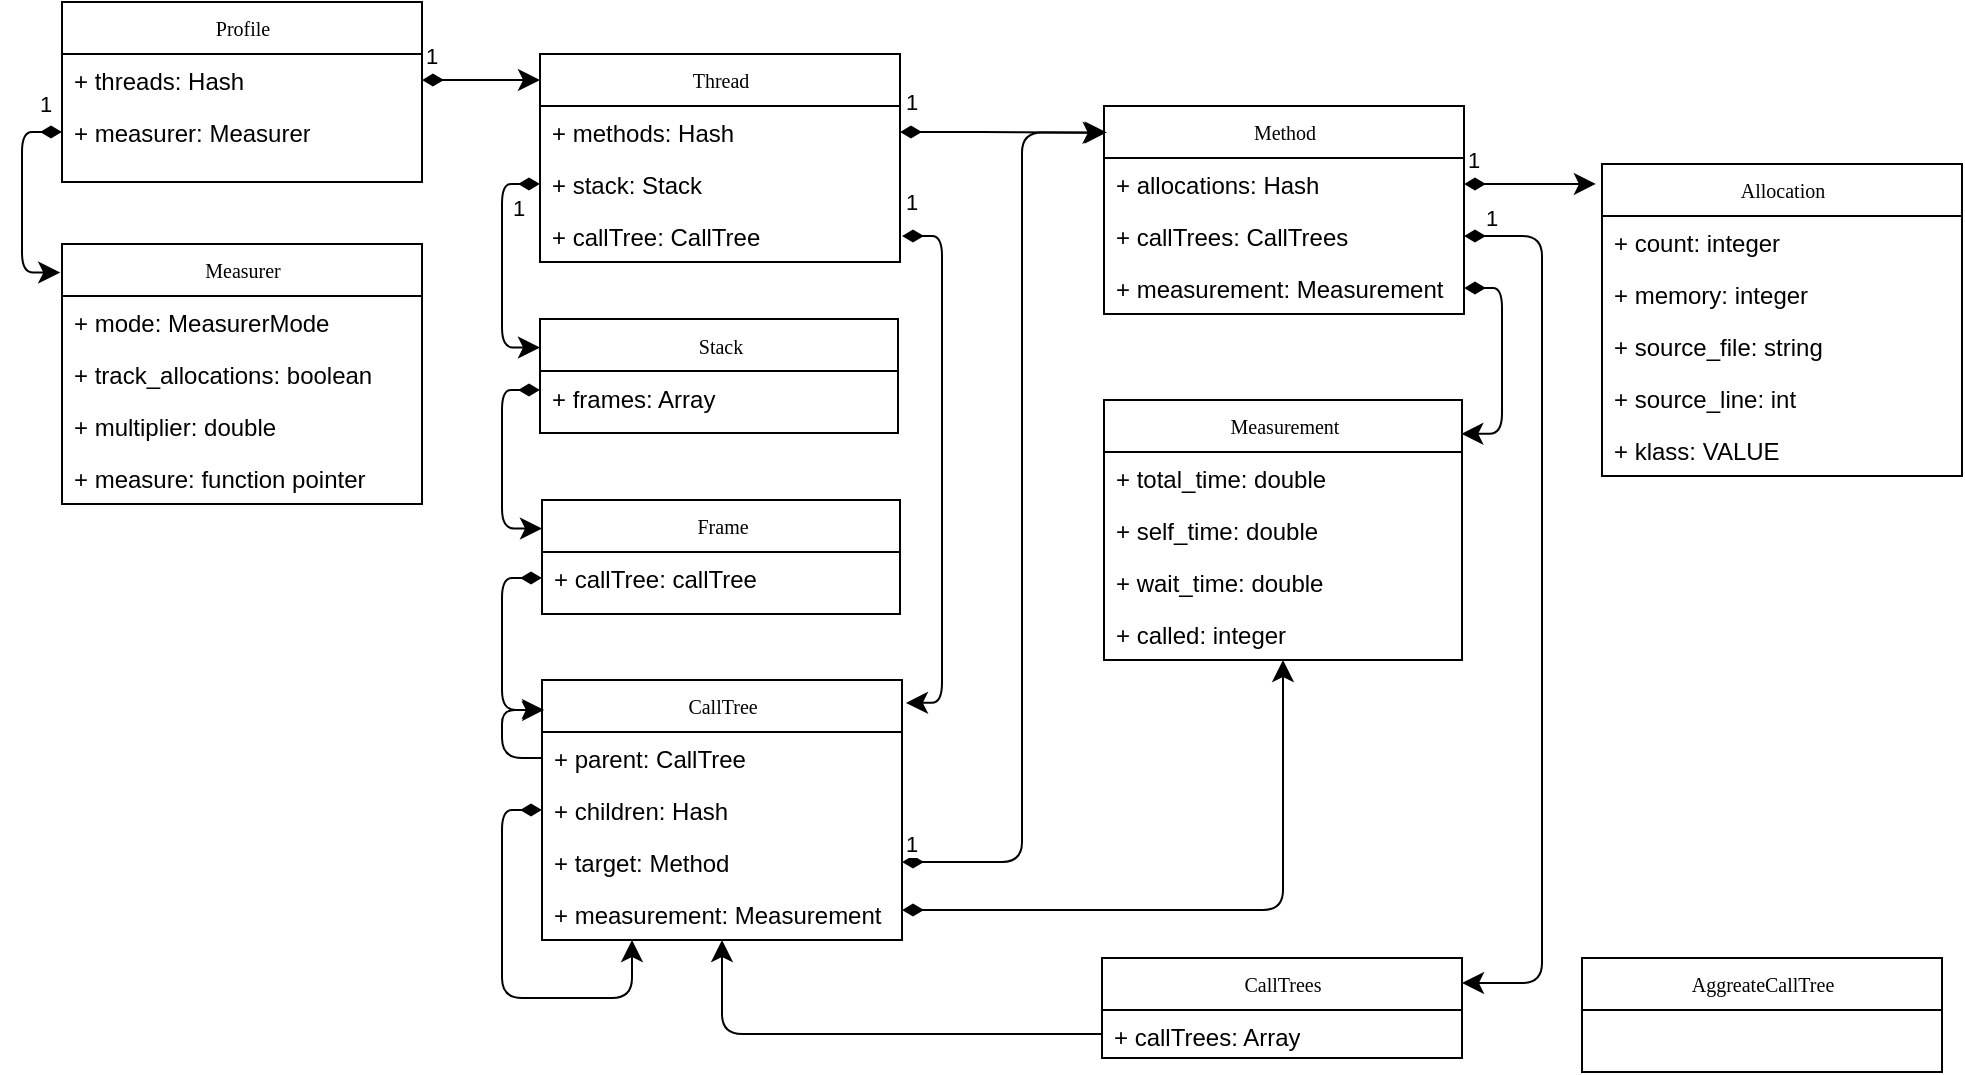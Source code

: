 <mxfile version="20.6.2" type="device"><diagram name="Page-1" id="c4acf3e9-155e-7222-9cf6-157b1a14988f"><mxGraphModel dx="942" dy="640" grid="1" gridSize="10" guides="1" tooltips="1" connect="1" arrows="1" fold="1" page="1" pageScale="1" pageWidth="850" pageHeight="1100" background="#ffffff" math="0" shadow="0"><root><mxCell id="0"/><mxCell id="1" parent="0"/><mxCell id="17acba5748e5396b-20" value="Profile" style="swimlane;html=1;fontStyle=0;childLayout=stackLayout;horizontal=1;startSize=26;fillColor=none;horizontalStack=0;resizeParent=1;resizeLast=0;collapsible=1;marginBottom=0;swimlaneFillColor=#ffffff;rounded=0;shadow=0;comic=0;labelBackgroundColor=none;strokeWidth=1;fontFamily=Verdana;fontSize=10;align=center;" parent="1" vertex="1"><mxGeometry x="40" y="41" width="180" height="90" as="geometry"/></mxCell><mxCell id="17acba5748e5396b-21" value="+ threads: Hash" style="text;html=1;strokeColor=none;fillColor=none;align=left;verticalAlign=top;spacingLeft=4;spacingRight=4;whiteSpace=wrap;overflow=hidden;rotatable=0;points=[[0,0.5],[1,0.5]];portConstraint=eastwest;" parent="17acba5748e5396b-20" vertex="1"><mxGeometry y="26" width="180" height="26" as="geometry"/></mxCell><mxCell id="mVA9XJMFYC89cOwcYaEj-50" value="+ measurer: Measurer" style="text;html=1;strokeColor=none;fillColor=none;align=left;verticalAlign=top;spacingLeft=4;spacingRight=4;whiteSpace=wrap;overflow=hidden;rotatable=0;points=[[0,0.5],[1,0.5]];portConstraint=eastwest;" parent="17acba5748e5396b-20" vertex="1"><mxGeometry y="52" width="180" height="26" as="geometry"/></mxCell><mxCell id="17acba5748e5396b-30" value="Thread" style="swimlane;html=1;fontStyle=0;childLayout=stackLayout;horizontal=1;startSize=26;fillColor=none;horizontalStack=0;resizeParent=1;resizeLast=0;collapsible=1;marginBottom=0;swimlaneFillColor=#ffffff;rounded=0;shadow=0;comic=0;labelBackgroundColor=none;strokeWidth=1;fontFamily=Verdana;fontSize=10;align=center;" parent="1" vertex="1"><mxGeometry x="279" y="67" width="180" height="104" as="geometry"/></mxCell><mxCell id="17acba5748e5396b-31" value="+ methods: Hash" style="text;html=1;strokeColor=none;fillColor=none;align=left;verticalAlign=top;spacingLeft=4;spacingRight=4;whiteSpace=wrap;overflow=hidden;rotatable=0;points=[[0,0.5],[1,0.5]];portConstraint=eastwest;" parent="17acba5748e5396b-30" vertex="1"><mxGeometry y="26" width="180" height="26" as="geometry"/></mxCell><mxCell id="BQS2512XK3jRGtkCB4iw-7" value="+ stack: Stack" style="text;html=1;strokeColor=none;fillColor=none;align=left;verticalAlign=top;spacingLeft=4;spacingRight=4;whiteSpace=wrap;overflow=hidden;rotatable=0;points=[[0,0.5],[1,0.5]];portConstraint=eastwest;" vertex="1" parent="17acba5748e5396b-30"><mxGeometry y="52" width="180" height="26" as="geometry"/></mxCell><mxCell id="17acba5748e5396b-32" value="+ callTree: CallTree&lt;br&gt;" style="text;html=1;strokeColor=none;fillColor=none;align=left;verticalAlign=top;spacingLeft=4;spacingRight=4;whiteSpace=wrap;overflow=hidden;rotatable=0;points=[[0,0.5],[1,0.5]];portConstraint=eastwest;" parent="17acba5748e5396b-30" vertex="1"><mxGeometry y="78" width="180" height="26" as="geometry"/></mxCell><mxCell id="mVA9XJMFYC89cOwcYaEj-3" value="Method" style="swimlane;html=1;fontStyle=0;childLayout=stackLayout;horizontal=1;startSize=26;fillColor=none;horizontalStack=0;resizeParent=1;resizeLast=0;collapsible=1;marginBottom=0;swimlaneFillColor=#ffffff;rounded=0;shadow=0;comic=0;labelBackgroundColor=none;strokeWidth=1;fontFamily=Verdana;fontSize=10;align=center;" parent="1" vertex="1"><mxGeometry x="561" y="93" width="180" height="104" as="geometry"/></mxCell><mxCell id="mVA9XJMFYC89cOwcYaEj-6" value="+ allocations: Hash" style="text;html=1;strokeColor=none;fillColor=none;align=left;verticalAlign=top;spacingLeft=4;spacingRight=4;whiteSpace=wrap;overflow=hidden;rotatable=0;points=[[0,0.5],[1,0.5]];portConstraint=eastwest;" parent="mVA9XJMFYC89cOwcYaEj-3" vertex="1"><mxGeometry y="26" width="180" height="26" as="geometry"/></mxCell><mxCell id="mVA9XJMFYC89cOwcYaEj-4" value="+ callTrees: CallTrees" style="text;html=1;strokeColor=none;fillColor=none;align=left;verticalAlign=top;spacingLeft=4;spacingRight=4;whiteSpace=wrap;overflow=hidden;rotatable=0;points=[[0,0.5],[1,0.5]];portConstraint=eastwest;" parent="mVA9XJMFYC89cOwcYaEj-3" vertex="1"><mxGeometry y="52" width="180" height="26" as="geometry"/></mxCell><mxCell id="mVA9XJMFYC89cOwcYaEj-5" value="+ measurement: Measurement" style="text;html=1;strokeColor=none;fillColor=none;align=left;verticalAlign=top;spacingLeft=4;spacingRight=4;whiteSpace=wrap;overflow=hidden;rotatable=0;points=[[0,0.5],[1,0.5]];portConstraint=eastwest;" parent="mVA9XJMFYC89cOwcYaEj-3" vertex="1"><mxGeometry y="78" width="180" height="26" as="geometry"/></mxCell><object label="CallTree" Test="" id="mVA9XJMFYC89cOwcYaEj-8"><mxCell style="swimlane;html=1;fontStyle=0;childLayout=stackLayout;horizontal=1;startSize=26;fillColor=none;horizontalStack=0;resizeParent=1;resizeLast=0;collapsible=1;marginBottom=0;swimlaneFillColor=#ffffff;rounded=0;shadow=0;comic=0;labelBackgroundColor=none;strokeWidth=1;fontFamily=Verdana;fontSize=10;align=center;" parent="1" vertex="1"><mxGeometry x="280" y="380" width="180" height="130" as="geometry"><mxRectangle x="210" y="220" width="70" height="26" as="alternateBounds"/></mxGeometry></mxCell></object><mxCell id="mVA9XJMFYC89cOwcYaEj-60" style="edgeStyle=orthogonalEdgeStyle;rounded=1;orthogonalLoop=1;jettySize=auto;html=1;exitX=0;exitY=0.5;exitDx=0;exitDy=0;entryX=-0.006;entryY=0.115;entryDx=0;entryDy=0;entryPerimeter=0;" parent="mVA9XJMFYC89cOwcYaEj-8" source="mVA9XJMFYC89cOwcYaEj-9" target="mVA9XJMFYC89cOwcYaEj-8" edge="1"><mxGeometry relative="1" as="geometry"><Array as="points"><mxPoint x="-20" y="39"/><mxPoint x="-20" y="15"/></Array><mxPoint x="-48" as="targetPoint"/></mxGeometry></mxCell><mxCell id="mVA9XJMFYC89cOwcYaEj-9" value="+ parent: CallTree&lt;br&gt;" style="text;html=1;strokeColor=none;fillColor=none;align=left;verticalAlign=top;spacingLeft=4;spacingRight=4;whiteSpace=wrap;overflow=hidden;rotatable=0;points=[[0,0.5],[1,0.5]];portConstraint=eastwest;" parent="mVA9XJMFYC89cOwcYaEj-8" vertex="1"><mxGeometry y="26" width="180" height="26" as="geometry"/></mxCell><mxCell id="mVA9XJMFYC89cOwcYaEj-10" value="+ children: Hash" style="text;html=1;strokeColor=none;fillColor=none;align=left;verticalAlign=top;spacingLeft=4;spacingRight=4;whiteSpace=wrap;overflow=hidden;rotatable=0;points=[[0,0.5],[1,0.5]];portConstraint=eastwest;" parent="mVA9XJMFYC89cOwcYaEj-8" vertex="1"><mxGeometry y="52" width="180" height="26" as="geometry"/></mxCell><mxCell id="mVA9XJMFYC89cOwcYaEj-42" value="+ target: Method" style="text;html=1;strokeColor=none;fillColor=none;align=left;verticalAlign=top;spacingLeft=4;spacingRight=4;whiteSpace=wrap;overflow=hidden;rotatable=0;points=[[0,0.5],[1,0.5]];portConstraint=eastwest;" parent="mVA9XJMFYC89cOwcYaEj-8" vertex="1"><mxGeometry y="78" width="180" height="26" as="geometry"/></mxCell><mxCell id="BQS2512XK3jRGtkCB4iw-5" style="edgeStyle=orthogonalEdgeStyle;rounded=1;orthogonalLoop=1;jettySize=auto;html=1;entryX=0.25;entryY=1;entryDx=0;entryDy=0;startArrow=diamondThin;startFill=1;endArrow=classic;endFill=1;startSize=8;endSize=8;exitX=0;exitY=0.5;exitDx=0;exitDy=0;" edge="1" parent="mVA9XJMFYC89cOwcYaEj-8" source="mVA9XJMFYC89cOwcYaEj-10" target="mVA9XJMFYC89cOwcYaEj-8"><mxGeometry relative="1" as="geometry"><Array as="points"><mxPoint x="-20" y="65"/><mxPoint x="-20" y="159"/><mxPoint x="45" y="159"/></Array></mxGeometry></mxCell><mxCell id="mVA9XJMFYC89cOwcYaEj-11" value="+ measurement: Measurement" style="text;html=1;strokeColor=none;fillColor=none;align=left;verticalAlign=top;spacingLeft=4;spacingRight=4;whiteSpace=wrap;overflow=hidden;rotatable=0;points=[[0,0.5],[1,0.5]];portConstraint=eastwest;" parent="mVA9XJMFYC89cOwcYaEj-8" vertex="1"><mxGeometry y="104" width="180" height="22" as="geometry"/></mxCell><mxCell id="mVA9XJMFYC89cOwcYaEj-19" value="1" style="endArrow=classic;html=1;endSize=8;startArrow=diamondThin;startSize=8;startFill=1;edgeStyle=orthogonalEdgeStyle;align=left;verticalAlign=bottom;entryX=1.011;entryY=0.088;entryDx=0;entryDy=0;endFill=1;entryPerimeter=0;" parent="1" target="mVA9XJMFYC89cOwcYaEj-8" edge="1"><mxGeometry x="-1" y="8" relative="1" as="geometry"><mxPoint x="460" y="158" as="sourcePoint"/><mxPoint x="305" y="191" as="targetPoint"/><Array as="points"><mxPoint x="480" y="158"/><mxPoint x="480" y="391"/></Array><mxPoint as="offset"/></mxGeometry></mxCell><mxCell id="mVA9XJMFYC89cOwcYaEj-23" value="CallTrees" style="swimlane;html=1;fontStyle=0;childLayout=stackLayout;horizontal=1;startSize=26;fillColor=none;horizontalStack=0;resizeParent=1;resizeLast=0;collapsible=1;marginBottom=0;swimlaneFillColor=#ffffff;rounded=0;shadow=0;comic=0;labelBackgroundColor=none;strokeWidth=1;fontFamily=Verdana;fontSize=10;align=center;" parent="1" vertex="1"><mxGeometry x="560" y="519" width="180" height="50" as="geometry"/></mxCell><mxCell id="mVA9XJMFYC89cOwcYaEj-24" value="+ callTrees: Array" style="text;html=1;strokeColor=none;fillColor=none;align=left;verticalAlign=top;spacingLeft=4;spacingRight=4;whiteSpace=wrap;overflow=hidden;rotatable=0;points=[[0,0.5],[1,0.5]];portConstraint=eastwest;" parent="mVA9XJMFYC89cOwcYaEj-23" vertex="1"><mxGeometry y="26" width="180" height="24" as="geometry"/></mxCell><mxCell id="mVA9XJMFYC89cOwcYaEj-36" value="1" style="endArrow=classic;html=1;endSize=8;startArrow=diamondThin;startSize=8;startFill=1;edgeStyle=orthogonalEdgeStyle;align=left;verticalAlign=bottom;exitX=1;exitY=0.5;exitDx=0;exitDy=0;entryX=0;entryY=0.125;entryDx=0;entryDy=0;endFill=1;entryPerimeter=0;" parent="1" source="17acba5748e5396b-21" target="17acba5748e5396b-30" edge="1"><mxGeometry x="-1" y="3" relative="1" as="geometry"><mxPoint x="195" y="491" as="sourcePoint"/><mxPoint x="355" y="491" as="targetPoint"/></mxGeometry></mxCell><mxCell id="mVA9XJMFYC89cOwcYaEj-37" value="1" style="endArrow=classic;html=1;endSize=8;startArrow=diamondThin;startSize=8;startFill=1;edgeStyle=orthogonalEdgeStyle;align=left;verticalAlign=bottom;exitX=1;exitY=0.5;exitDx=0;exitDy=0;entryX=0.002;entryY=0.129;entryDx=0;entryDy=0;entryPerimeter=0;endFill=1;" parent="1" source="17acba5748e5396b-31" target="mVA9XJMFYC89cOwcYaEj-3" edge="1"><mxGeometry x="-0.981" y="6" relative="1" as="geometry"><mxPoint x="235" y="431" as="sourcePoint"/><mxPoint x="395" y="431" as="targetPoint"/><mxPoint as="offset"/></mxGeometry></mxCell><mxCell id="mVA9XJMFYC89cOwcYaEj-45" style="edgeStyle=orthogonalEdgeStyle;rounded=1;orthogonalLoop=1;jettySize=auto;html=1;exitX=0;exitY=0.5;exitDx=0;exitDy=0;entryX=0.5;entryY=1;entryDx=0;entryDy=0;endArrow=classic;endFill=1;endSize=8;startSize=8;" parent="1" source="mVA9XJMFYC89cOwcYaEj-24" target="mVA9XJMFYC89cOwcYaEj-8" edge="1"><mxGeometry relative="1" as="geometry"><Array as="points"><mxPoint x="370" y="557"/></Array><mxPoint x="373" y="454" as="targetPoint"/></mxGeometry></mxCell><mxCell id="mVA9XJMFYC89cOwcYaEj-46" style="edgeStyle=orthogonalEdgeStyle;rounded=1;orthogonalLoop=1;jettySize=auto;html=1;entryX=0.998;entryY=0.13;entryDx=0;entryDy=0;endSize=8;startSize=8;startArrow=diamondThin;startFill=1;entryPerimeter=0;exitX=1;exitY=0.5;exitDx=0;exitDy=0;" parent="1" source="mVA9XJMFYC89cOwcYaEj-5" target="mVA9XJMFYC89cOwcYaEj-27" edge="1"><mxGeometry relative="1" as="geometry"><mxPoint x="665" y="461" as="targetPoint"/><Array as="points"><mxPoint x="760" y="184"/><mxPoint x="760" y="257"/></Array><mxPoint x="750" y="183" as="sourcePoint"/></mxGeometry></mxCell><mxCell id="mVA9XJMFYC89cOwcYaEj-47" value="Measurer" style="swimlane;html=1;fontStyle=0;childLayout=stackLayout;horizontal=1;startSize=26;fillColor=none;horizontalStack=0;resizeParent=1;resizeLast=0;collapsible=1;marginBottom=0;swimlaneFillColor=#ffffff;rounded=0;shadow=0;comic=0;labelBackgroundColor=none;strokeWidth=1;fontFamily=Verdana;fontSize=10;align=center;" parent="1" vertex="1"><mxGeometry x="40" y="162" width="180" height="130" as="geometry"/></mxCell><mxCell id="BQS2512XK3jRGtkCB4iw-26" value="+ mode: MeasurerMode" style="text;html=1;strokeColor=none;fillColor=none;align=left;verticalAlign=top;spacingLeft=4;spacingRight=4;whiteSpace=wrap;overflow=hidden;rotatable=0;points=[[0,0.5],[1,0.5]];portConstraint=eastwest;" vertex="1" parent="mVA9XJMFYC89cOwcYaEj-47"><mxGeometry y="26" width="180" height="26" as="geometry"/></mxCell><mxCell id="BQS2512XK3jRGtkCB4iw-29" value="+ track_allocations: boolean" style="text;html=1;strokeColor=none;fillColor=none;align=left;verticalAlign=top;spacingLeft=4;spacingRight=4;whiteSpace=wrap;overflow=hidden;rotatable=0;points=[[0,0.5],[1,0.5]];portConstraint=eastwest;" vertex="1" parent="mVA9XJMFYC89cOwcYaEj-47"><mxGeometry y="52" width="180" height="26" as="geometry"/></mxCell><mxCell id="BQS2512XK3jRGtkCB4iw-30" value="+ multiplier: double" style="text;html=1;strokeColor=none;fillColor=none;align=left;verticalAlign=top;spacingLeft=4;spacingRight=4;whiteSpace=wrap;overflow=hidden;rotatable=0;points=[[0,0.5],[1,0.5]];portConstraint=eastwest;" vertex="1" parent="mVA9XJMFYC89cOwcYaEj-47"><mxGeometry y="78" width="180" height="26" as="geometry"/></mxCell><mxCell id="BQS2512XK3jRGtkCB4iw-31" value="+ measure: function pointer" style="text;html=1;strokeColor=none;fillColor=none;align=left;verticalAlign=top;spacingLeft=4;spacingRight=4;whiteSpace=wrap;overflow=hidden;rotatable=0;points=[[0,0.5],[1,0.5]];portConstraint=eastwest;" vertex="1" parent="mVA9XJMFYC89cOwcYaEj-47"><mxGeometry y="104" width="180" height="26" as="geometry"/></mxCell><mxCell id="mVA9XJMFYC89cOwcYaEj-55" value="Allocation" style="swimlane;html=1;fontStyle=0;childLayout=stackLayout;horizontal=1;startSize=26;fillColor=none;horizontalStack=0;resizeParent=1;resizeLast=0;collapsible=1;marginBottom=0;swimlaneFillColor=#ffffff;rounded=0;shadow=0;comic=0;labelBackgroundColor=none;strokeWidth=1;fontFamily=Verdana;fontSize=10;align=center;" parent="1" vertex="1"><mxGeometry x="810" y="122" width="180" height="156" as="geometry"/></mxCell><mxCell id="BQS2512XK3jRGtkCB4iw-21" value="+ count: integer" style="text;html=1;strokeColor=none;fillColor=none;align=left;verticalAlign=top;spacingLeft=4;spacingRight=4;whiteSpace=wrap;overflow=hidden;rotatable=0;points=[[0,0.5],[1,0.5]];portConstraint=eastwest;" vertex="1" parent="mVA9XJMFYC89cOwcYaEj-55"><mxGeometry y="26" width="180" height="26" as="geometry"/></mxCell><mxCell id="BQS2512XK3jRGtkCB4iw-22" value="+ memory: integer" style="text;html=1;strokeColor=none;fillColor=none;align=left;verticalAlign=top;spacingLeft=4;spacingRight=4;whiteSpace=wrap;overflow=hidden;rotatable=0;points=[[0,0.5],[1,0.5]];portConstraint=eastwest;" vertex="1" parent="mVA9XJMFYC89cOwcYaEj-55"><mxGeometry y="52" width="180" height="26" as="geometry"/></mxCell><mxCell id="BQS2512XK3jRGtkCB4iw-24" value="+ source_file: string" style="text;html=1;strokeColor=none;fillColor=none;align=left;verticalAlign=top;spacingLeft=4;spacingRight=4;whiteSpace=wrap;overflow=hidden;rotatable=0;points=[[0,0.5],[1,0.5]];portConstraint=eastwest;" vertex="1" parent="mVA9XJMFYC89cOwcYaEj-55"><mxGeometry y="78" width="180" height="26" as="geometry"/></mxCell><mxCell id="BQS2512XK3jRGtkCB4iw-23" value="+ source_line: int" style="text;html=1;strokeColor=none;fillColor=none;align=left;verticalAlign=top;spacingLeft=4;spacingRight=4;whiteSpace=wrap;overflow=hidden;rotatable=0;points=[[0,0.5],[1,0.5]];portConstraint=eastwest;" vertex="1" parent="mVA9XJMFYC89cOwcYaEj-55"><mxGeometry y="104" width="180" height="26" as="geometry"/></mxCell><mxCell id="BQS2512XK3jRGtkCB4iw-25" value="+ klass: VALUE" style="text;html=1;strokeColor=none;fillColor=none;align=left;verticalAlign=top;spacingLeft=4;spacingRight=4;whiteSpace=wrap;overflow=hidden;rotatable=0;points=[[0,0.5],[1,0.5]];portConstraint=eastwest;" vertex="1" parent="mVA9XJMFYC89cOwcYaEj-55"><mxGeometry y="130" width="180" height="26" as="geometry"/></mxCell><mxCell id="mVA9XJMFYC89cOwcYaEj-58" value="1" style="endArrow=classic;html=1;endSize=8;startArrow=diamondThin;startSize=8;startFill=1;edgeStyle=orthogonalEdgeStyle;align=left;verticalAlign=bottom;exitX=1;exitY=0.5;exitDx=0;exitDy=0;entryX=-0.017;entryY=0.064;entryDx=0;entryDy=0;endFill=1;entryPerimeter=0;" parent="1" source="mVA9XJMFYC89cOwcYaEj-6" target="mVA9XJMFYC89cOwcYaEj-55" edge="1"><mxGeometry x="-1" y="3" relative="1" as="geometry"><mxPoint x="1204" y="335" as="sourcePoint"/><mxPoint x="1364" y="335" as="targetPoint"/></mxGeometry></mxCell><mxCell id="mVA9XJMFYC89cOwcYaEj-61" value="1" style="endArrow=classic;html=1;endSize=8;startArrow=diamondThin;startSize=8;startFill=1;edgeStyle=orthogonalEdgeStyle;align=left;verticalAlign=bottom;entryX=0.008;entryY=0.127;entryDx=0;entryDy=0;endFill=1;exitX=1;exitY=0.5;exitDx=0;exitDy=0;entryPerimeter=0;" parent="1" source="mVA9XJMFYC89cOwcYaEj-42" target="mVA9XJMFYC89cOwcYaEj-3" edge="1"><mxGeometry x="-1" relative="1" as="geometry"><mxPoint x="510" y="420" as="sourcePoint"/><mxPoint x="469" y="724" as="targetPoint"/><Array as="points"><mxPoint x="520" y="471"/><mxPoint x="520" y="106"/></Array><mxPoint as="offset"/></mxGeometry></mxCell><mxCell id="mVA9XJMFYC89cOwcYaEj-62" value="1" style="endArrow=classic;html=1;endSize=8;startArrow=diamondThin;startSize=8;startFill=1;edgeStyle=orthogonalEdgeStyle;align=left;verticalAlign=bottom;exitX=0;exitY=0.5;exitDx=0;exitDy=0;endFill=1;entryX=-0.005;entryY=0.11;entryDx=0;entryDy=0;entryPerimeter=0;" parent="1" source="mVA9XJMFYC89cOwcYaEj-50" target="mVA9XJMFYC89cOwcYaEj-47" edge="1"><mxGeometry x="-0.754" y="-5" relative="1" as="geometry"><mxPoint x="56" y="471" as="sourcePoint"/><mxPoint x="20" y="180" as="targetPoint"/><Array as="points"><mxPoint x="20" y="106"/><mxPoint x="20" y="176"/></Array><mxPoint as="offset"/></mxGeometry></mxCell><mxCell id="mVA9XJMFYC89cOwcYaEj-63" value="1" style="endArrow=classic;html=1;endSize=8;startArrow=diamondThin;startSize=8;startFill=1;edgeStyle=orthogonalEdgeStyle;align=left;verticalAlign=bottom;entryX=1;entryY=0.25;entryDx=0;entryDy=0;endFill=1;exitX=1;exitY=0.5;exitDx=0;exitDy=0;" parent="1" source="mVA9XJMFYC89cOwcYaEj-4" target="mVA9XJMFYC89cOwcYaEj-23" edge="1"><mxGeometry x="-0.959" y="-1" relative="1" as="geometry"><mxPoint x="750" y="160" as="sourcePoint"/><mxPoint x="517" y="470" as="targetPoint"/><Array as="points"><mxPoint x="780" y="158"/><mxPoint x="780" y="532"/></Array><mxPoint x="-1" y="-1" as="offset"/></mxGeometry></mxCell><mxCell id="mVA9XJMFYC89cOwcYaEj-64" value="AggreateCallTree" style="swimlane;html=1;fontStyle=0;childLayout=stackLayout;horizontal=1;startSize=26;fillColor=none;horizontalStack=0;resizeParent=1;resizeLast=0;collapsible=1;marginBottom=0;swimlaneFillColor=#ffffff;rounded=0;shadow=0;comic=0;labelBackgroundColor=none;strokeWidth=1;fontFamily=Verdana;fontSize=10;align=center;" parent="1" vertex="1"><mxGeometry x="800" y="519" width="180" height="57" as="geometry"/></mxCell><mxCell id="BQS2512XK3jRGtkCB4iw-6" value="Stack" style="swimlane;html=1;fontStyle=0;childLayout=stackLayout;horizontal=1;startSize=26;fillColor=none;horizontalStack=0;resizeParent=1;resizeLast=0;collapsible=1;marginBottom=0;swimlaneFillColor=#ffffff;rounded=0;shadow=0;comic=0;labelBackgroundColor=none;strokeWidth=1;fontFamily=Verdana;fontSize=10;align=center;" vertex="1" parent="1"><mxGeometry x="279" y="199.5" width="179" height="57" as="geometry"/></mxCell><mxCell id="BQS2512XK3jRGtkCB4iw-9" value="+ frames: Array" style="text;html=1;strokeColor=none;fillColor=none;align=left;verticalAlign=top;spacingLeft=4;spacingRight=4;whiteSpace=wrap;overflow=hidden;rotatable=0;points=[[0,0.5],[1,0.5]];portConstraint=eastwest;" vertex="1" parent="BQS2512XK3jRGtkCB4iw-6"><mxGeometry y="26" width="179" height="26" as="geometry"/></mxCell><mxCell id="BQS2512XK3jRGtkCB4iw-8" value="1" style="edgeStyle=orthogonalEdgeStyle;rounded=1;orthogonalLoop=1;jettySize=auto;html=1;entryX=0;entryY=0.25;entryDx=0;entryDy=0;startArrow=diamondThin;startFill=1;endArrow=classic;endFill=1;startSize=8;endSize=8;exitX=0;exitY=0.5;exitDx=0;exitDy=0;" edge="1" parent="1" source="BQS2512XK3jRGtkCB4iw-7" target="BQS2512XK3jRGtkCB4iw-6"><mxGeometry x="-0.809" y="11" relative="1" as="geometry"><Array as="points"><mxPoint x="260" y="132"/><mxPoint x="260" y="214"/></Array><mxPoint y="1" as="offset"/></mxGeometry></mxCell><mxCell id="BQS2512XK3jRGtkCB4iw-10" value="Frame" style="swimlane;html=1;fontStyle=0;childLayout=stackLayout;horizontal=1;startSize=26;fillColor=none;horizontalStack=0;resizeParent=1;resizeLast=0;collapsible=1;marginBottom=0;swimlaneFillColor=#ffffff;rounded=0;shadow=0;comic=0;labelBackgroundColor=none;strokeWidth=1;fontFamily=Verdana;fontSize=10;align=center;" vertex="1" parent="1"><mxGeometry x="280" y="290" width="179" height="57" as="geometry"/></mxCell><mxCell id="BQS2512XK3jRGtkCB4iw-11" value="+ callTree: callTree" style="text;html=1;strokeColor=none;fillColor=none;align=left;verticalAlign=top;spacingLeft=4;spacingRight=4;whiteSpace=wrap;overflow=hidden;rotatable=0;points=[[0,0.5],[1,0.5]];portConstraint=eastwest;" vertex="1" parent="BQS2512XK3jRGtkCB4iw-10"><mxGeometry y="26" width="179" height="26" as="geometry"/></mxCell><mxCell id="BQS2512XK3jRGtkCB4iw-12" style="edgeStyle=orthogonalEdgeStyle;rounded=1;orthogonalLoop=1;jettySize=auto;html=1;entryX=0;entryY=0.25;entryDx=0;entryDy=0;startArrow=diamondThin;startFill=1;endArrow=classic;endFill=1;startSize=8;endSize=8;" edge="1" parent="1" source="BQS2512XK3jRGtkCB4iw-9" target="BQS2512XK3jRGtkCB4iw-10"><mxGeometry relative="1" as="geometry"><Array as="points"><mxPoint x="260" y="235"/><mxPoint x="260" y="304"/></Array></mxGeometry></mxCell><mxCell id="BQS2512XK3jRGtkCB4iw-13" style="edgeStyle=orthogonalEdgeStyle;rounded=1;orthogonalLoop=1;jettySize=auto;html=1;entryX=0.006;entryY=0.115;entryDx=0;entryDy=0;entryPerimeter=0;startArrow=diamondThin;startFill=1;endArrow=classic;endFill=1;startSize=8;endSize=8;exitX=0;exitY=0.5;exitDx=0;exitDy=0;" edge="1" parent="1" source="BQS2512XK3jRGtkCB4iw-11" target="mVA9XJMFYC89cOwcYaEj-8"><mxGeometry relative="1" as="geometry"><Array as="points"><mxPoint x="260" y="329"/><mxPoint x="260" y="395"/></Array></mxGeometry></mxCell><mxCell id="mVA9XJMFYC89cOwcYaEj-27" value="Measurement" style="swimlane;html=1;fontStyle=0;childLayout=stackLayout;horizontal=1;startSize=26;fillColor=none;horizontalStack=0;resizeParent=1;resizeLast=0;collapsible=1;marginBottom=0;swimlaneFillColor=#ffffff;rounded=0;shadow=0;comic=0;labelBackgroundColor=none;strokeWidth=1;fontFamily=Verdana;fontSize=10;align=center;" parent="1" vertex="1"><mxGeometry x="561" y="240" width="179" height="130" as="geometry"/></mxCell><mxCell id="BQS2512XK3jRGtkCB4iw-17" value="+ total_time: double" style="text;html=1;strokeColor=none;fillColor=none;align=left;verticalAlign=top;spacingLeft=4;spacingRight=4;whiteSpace=wrap;overflow=hidden;rotatable=0;points=[[0,0.5],[1,0.5]];portConstraint=eastwest;" vertex="1" parent="mVA9XJMFYC89cOwcYaEj-27"><mxGeometry y="26" width="179" height="26" as="geometry"/></mxCell><mxCell id="BQS2512XK3jRGtkCB4iw-18" value="+ self_time: double" style="text;html=1;strokeColor=none;fillColor=none;align=left;verticalAlign=top;spacingLeft=4;spacingRight=4;whiteSpace=wrap;overflow=hidden;rotatable=0;points=[[0,0.5],[1,0.5]];portConstraint=eastwest;" vertex="1" parent="mVA9XJMFYC89cOwcYaEj-27"><mxGeometry y="52" width="179" height="26" as="geometry"/></mxCell><mxCell id="BQS2512XK3jRGtkCB4iw-19" value="+ wait_time: double" style="text;html=1;strokeColor=none;fillColor=none;align=left;verticalAlign=top;spacingLeft=4;spacingRight=4;whiteSpace=wrap;overflow=hidden;rotatable=0;points=[[0,0.5],[1,0.5]];portConstraint=eastwest;" vertex="1" parent="mVA9XJMFYC89cOwcYaEj-27"><mxGeometry y="78" width="179" height="26" as="geometry"/></mxCell><mxCell id="BQS2512XK3jRGtkCB4iw-20" value="+ called: integer" style="text;html=1;strokeColor=none;fillColor=none;align=left;verticalAlign=top;spacingLeft=4;spacingRight=4;whiteSpace=wrap;overflow=hidden;rotatable=0;points=[[0,0.5],[1,0.5]];portConstraint=eastwest;" vertex="1" parent="mVA9XJMFYC89cOwcYaEj-27"><mxGeometry y="104" width="179" height="26" as="geometry"/></mxCell><mxCell id="BQS2512XK3jRGtkCB4iw-16" style="edgeStyle=orthogonalEdgeStyle;rounded=1;orthogonalLoop=1;jettySize=auto;html=1;entryX=0.5;entryY=1;entryDx=0;entryDy=0;startArrow=diamondThin;startFill=1;endArrow=classic;endFill=1;startSize=8;endSize=8;" edge="1" parent="1" source="mVA9XJMFYC89cOwcYaEj-11" target="mVA9XJMFYC89cOwcYaEj-27"><mxGeometry relative="1" as="geometry"/></mxCell></root></mxGraphModel></diagram></mxfile>